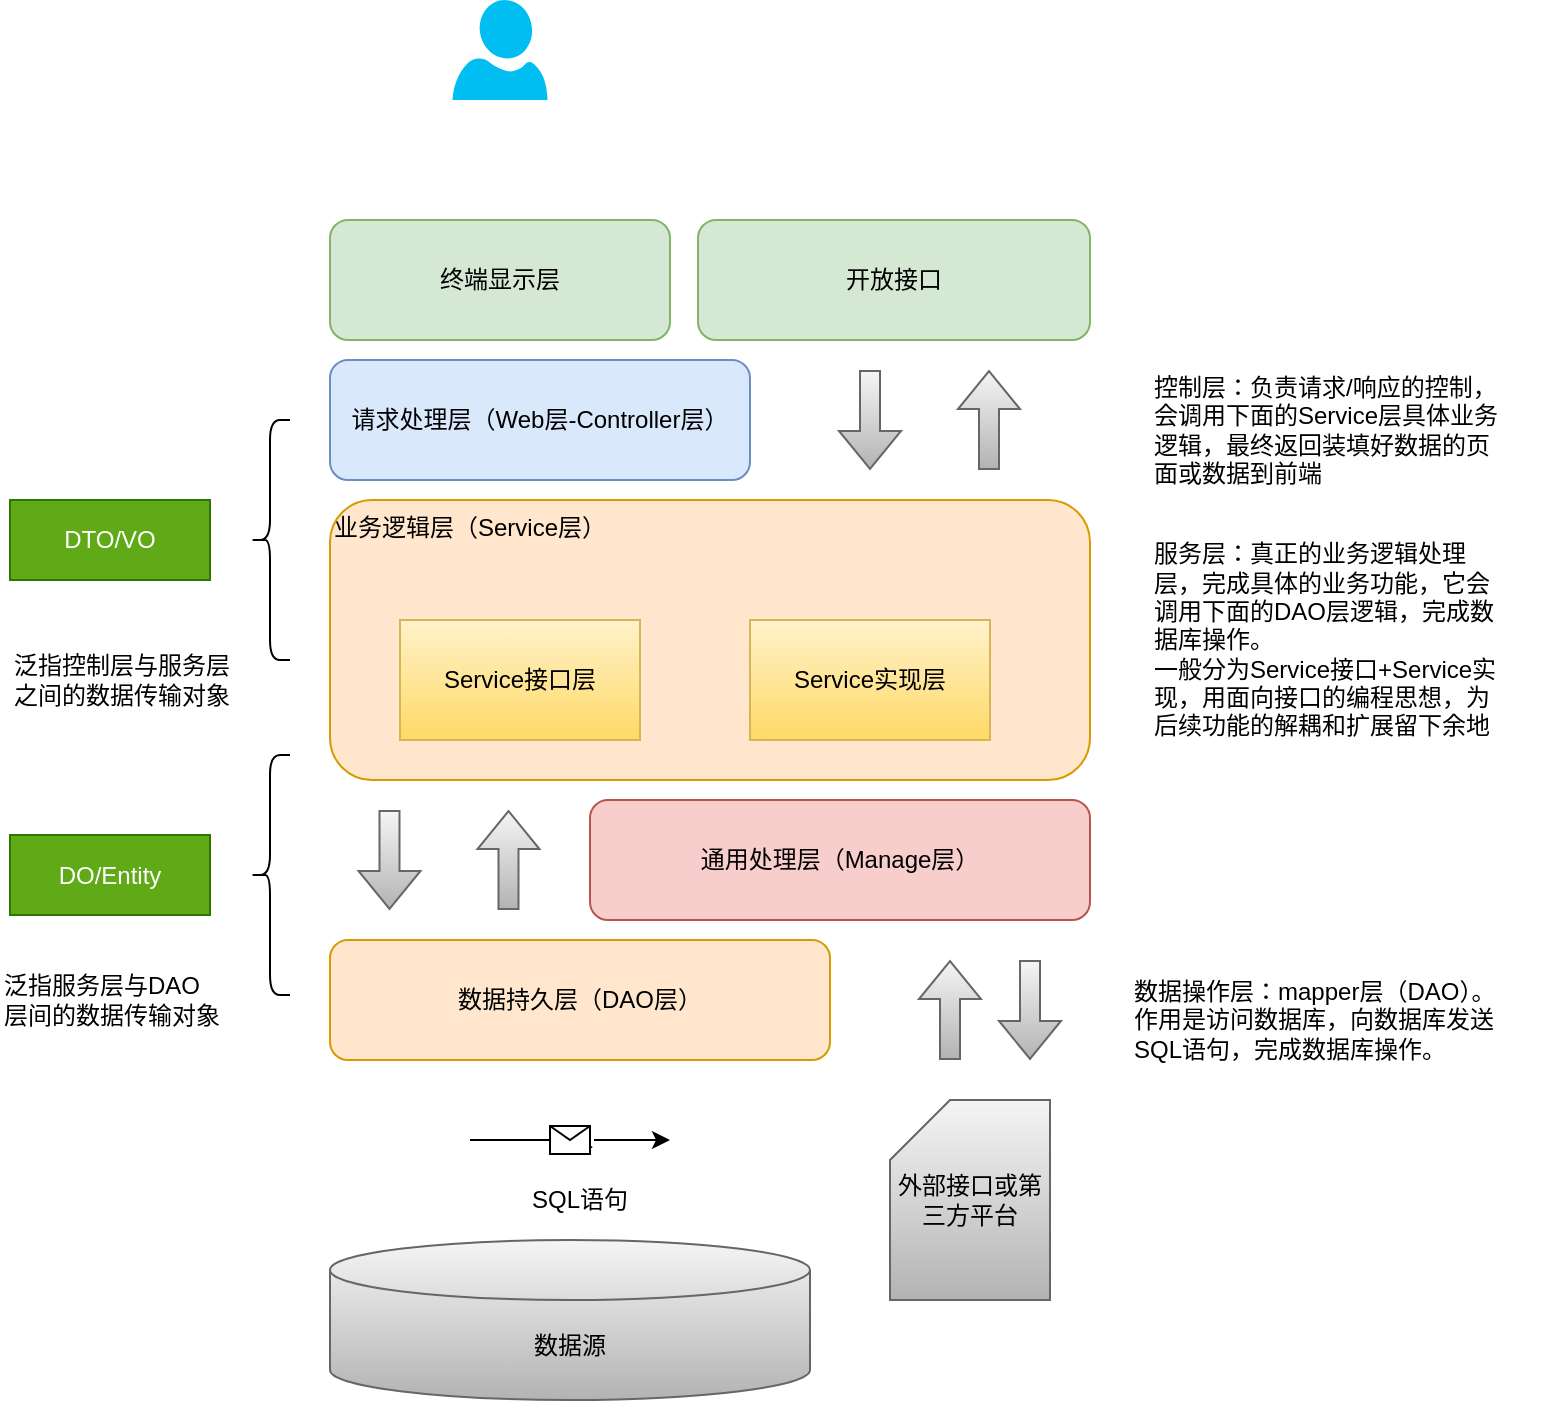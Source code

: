 <mxfile version="16.4.3" type="github">
  <diagram id="OJJvwFT3DYRRFlOV_Xp8" name="Page-1">
    <mxGraphModel dx="782" dy="433" grid="1" gridSize="10" guides="1" tooltips="1" connect="1" arrows="1" fold="1" page="1" pageScale="1" pageWidth="827" pageHeight="1169" math="0" shadow="0">
      <root>
        <mxCell id="0" />
        <mxCell id="1" parent="0" />
        <mxCell id="lIQjun9MHloJ_TF3EPqx-1" value="终端显示层" style="rounded=1;whiteSpace=wrap;html=1;fillColor=#d5e8d4;strokeColor=#82b366;" parent="1" vertex="1">
          <mxGeometry x="195" y="190" width="170" height="60" as="geometry" />
        </mxCell>
        <mxCell id="lIQjun9MHloJ_TF3EPqx-2" value="开放接口" style="rounded=1;whiteSpace=wrap;html=1;fillColor=#d5e8d4;strokeColor=#82b366;" parent="1" vertex="1">
          <mxGeometry x="379" y="190" width="196" height="60" as="geometry" />
        </mxCell>
        <mxCell id="lIQjun9MHloJ_TF3EPqx-3" value="请求处理层（Web层-Controller层）" style="rounded=1;whiteSpace=wrap;html=1;fillColor=#dae8fc;strokeColor=#6c8ebf;" parent="1" vertex="1">
          <mxGeometry x="195" y="260" width="210" height="60" as="geometry" />
        </mxCell>
        <mxCell id="lIQjun9MHloJ_TF3EPqx-4" value="业务逻辑层（Service层）" style="rounded=1;whiteSpace=wrap;html=1;fillColor=#ffe6cc;strokeColor=#d79b00;verticalAlign=top;align=left;" parent="1" vertex="1">
          <mxGeometry x="195" y="330" width="380" height="140" as="geometry" />
        </mxCell>
        <mxCell id="lIQjun9MHloJ_TF3EPqx-5" value="通用处理层（Manage层）" style="rounded=1;whiteSpace=wrap;html=1;fillColor=#f8cecc;strokeColor=#b85450;" parent="1" vertex="1">
          <mxGeometry x="325" y="480" width="250" height="60" as="geometry" />
        </mxCell>
        <mxCell id="lIQjun9MHloJ_TF3EPqx-6" value="数据持久层（DAO层）" style="rounded=1;whiteSpace=wrap;html=1;fillColor=#ffe6cc;strokeColor=#d79b00;" parent="1" vertex="1">
          <mxGeometry x="195" y="550" width="250" height="60" as="geometry" />
        </mxCell>
        <mxCell id="lIQjun9MHloJ_TF3EPqx-7" value="数据源" style="shape=cylinder3;whiteSpace=wrap;html=1;boundedLbl=1;backgroundOutline=1;size=15;fillColor=#f5f5f5;gradientColor=#b3b3b3;strokeColor=#666666;" parent="1" vertex="1">
          <mxGeometry x="195" y="700" width="240" height="80" as="geometry" />
        </mxCell>
        <mxCell id="lIQjun9MHloJ_TF3EPqx-8" value="外部接口或第三方平台" style="shape=card;whiteSpace=wrap;html=1;fillColor=#f5f5f5;gradientColor=#b3b3b3;strokeColor=#666666;" parent="1" vertex="1">
          <mxGeometry x="475" y="630" width="80" height="100" as="geometry" />
        </mxCell>
        <mxCell id="lIQjun9MHloJ_TF3EPqx-9" value="" style="shape=flexArrow;endArrow=classic;html=1;rounded=0;fillColor=#f5f5f5;gradientColor=#b3b3b3;strokeColor=#666666;" parent="1" edge="1">
          <mxGeometry width="50" height="50" relative="1" as="geometry">
            <mxPoint x="505" y="610" as="sourcePoint" />
            <mxPoint x="505" y="560" as="targetPoint" />
          </mxGeometry>
        </mxCell>
        <mxCell id="lIQjun9MHloJ_TF3EPqx-10" value="" style="shape=flexArrow;endArrow=classic;html=1;rounded=0;fillColor=#f5f5f5;gradientColor=#b3b3b3;strokeColor=#666666;" parent="1" edge="1">
          <mxGeometry width="50" height="50" relative="1" as="geometry">
            <mxPoint x="545" y="560" as="sourcePoint" />
            <mxPoint x="545" y="610" as="targetPoint" />
          </mxGeometry>
        </mxCell>
        <mxCell id="lIQjun9MHloJ_TF3EPqx-11" value="" style="shape=flexArrow;endArrow=classic;html=1;rounded=0;fillColor=#f5f5f5;gradientColor=#b3b3b3;strokeColor=#666666;" parent="1" edge="1">
          <mxGeometry width="50" height="50" relative="1" as="geometry">
            <mxPoint x="284.25" y="535" as="sourcePoint" />
            <mxPoint x="284.25" y="485" as="targetPoint" />
          </mxGeometry>
        </mxCell>
        <mxCell id="lIQjun9MHloJ_TF3EPqx-12" value="" style="shape=flexArrow;endArrow=classic;html=1;rounded=0;fillColor=#f5f5f5;gradientColor=#b3b3b3;strokeColor=#666666;" parent="1" edge="1">
          <mxGeometry width="50" height="50" relative="1" as="geometry">
            <mxPoint x="224.75" y="485" as="sourcePoint" />
            <mxPoint x="224.75" y="535" as="targetPoint" />
          </mxGeometry>
        </mxCell>
        <mxCell id="lIQjun9MHloJ_TF3EPqx-13" value="" style="shape=flexArrow;endArrow=classic;html=1;rounded=0;fillColor=#f5f5f5;gradientColor=#b3b3b3;strokeColor=#666666;" parent="1" edge="1">
          <mxGeometry width="50" height="50" relative="1" as="geometry">
            <mxPoint x="524.5" y="315" as="sourcePoint" />
            <mxPoint x="524.5" y="265" as="targetPoint" />
          </mxGeometry>
        </mxCell>
        <mxCell id="lIQjun9MHloJ_TF3EPqx-14" value="" style="shape=flexArrow;endArrow=classic;html=1;rounded=0;fillColor=#f5f5f5;gradientColor=#b3b3b3;strokeColor=#666666;" parent="1" edge="1">
          <mxGeometry width="50" height="50" relative="1" as="geometry">
            <mxPoint x="465" y="265" as="sourcePoint" />
            <mxPoint x="465" y="315" as="targetPoint" />
          </mxGeometry>
        </mxCell>
        <mxCell id="lIQjun9MHloJ_TF3EPqx-15" value="" style="verticalLabelPosition=bottom;html=1;verticalAlign=top;align=center;strokeColor=none;fillColor=#00BEF2;shape=mxgraph.azure.user;" parent="1" vertex="1">
          <mxGeometry x="256.25" y="80" width="47.5" height="50" as="geometry" />
        </mxCell>
        <mxCell id="lIQjun9MHloJ_TF3EPqx-16" value="控制层：负责请求/响应的控制，会调用下面的Service层具体业务逻辑，最终返回装填好数据的页面或数据到前端" style="text;html=1;strokeColor=none;fillColor=none;align=left;verticalAlign=middle;whiteSpace=wrap;rounded=0;" parent="1" vertex="1">
          <mxGeometry x="605" y="260" width="180" height="70" as="geometry" />
        </mxCell>
        <mxCell id="lIQjun9MHloJ_TF3EPqx-17" value="服务层：真正的业务逻辑处理层，完成具体的业务功能，它会调用下面的DAO层逻辑，完成数据库操作。&lt;br&gt;一般分为Service接口+Service实现，用面向接口的编程思想，为后续功能的解耦和扩展留下余地" style="text;html=1;strokeColor=none;fillColor=none;align=left;verticalAlign=middle;whiteSpace=wrap;rounded=0;" parent="1" vertex="1">
          <mxGeometry x="605" y="342.5" width="180" height="115" as="geometry" />
        </mxCell>
        <mxCell id="lIQjun9MHloJ_TF3EPqx-18" value="数据操作层：mapper层（DAO）。&lt;br&gt;作用是访问数据库，向数据库发送SQL语句，完成数据库操作。" style="text;html=1;strokeColor=none;fillColor=none;align=left;verticalAlign=middle;whiteSpace=wrap;rounded=0;" parent="1" vertex="1">
          <mxGeometry x="595" y="560" width="205" height="60" as="geometry" />
        </mxCell>
        <mxCell id="lIQjun9MHloJ_TF3EPqx-21" value="SQL" style="endArrow=classic;html=1;rounded=0;" parent="1" edge="1">
          <mxGeometry relative="1" as="geometry">
            <mxPoint x="265" y="650" as="sourcePoint" />
            <mxPoint x="365" y="650" as="targetPoint" />
          </mxGeometry>
        </mxCell>
        <mxCell id="lIQjun9MHloJ_TF3EPqx-22" value="" style="shape=message;html=1;outlineConnect=0;" parent="lIQjun9MHloJ_TF3EPqx-21" vertex="1">
          <mxGeometry width="20" height="14" relative="1" as="geometry">
            <mxPoint x="-10" y="-7" as="offset" />
          </mxGeometry>
        </mxCell>
        <mxCell id="lIQjun9MHloJ_TF3EPqx-24" value="SQL语句" style="text;html=1;strokeColor=none;fillColor=none;align=center;verticalAlign=middle;whiteSpace=wrap;rounded=0;" parent="1" vertex="1">
          <mxGeometry x="290" y="665" width="60" height="30" as="geometry" />
        </mxCell>
        <mxCell id="lIQjun9MHloJ_TF3EPqx-25" value="" style="shape=curlyBracket;whiteSpace=wrap;html=1;rounded=1;" parent="1" vertex="1">
          <mxGeometry x="155" y="290" width="20" height="120" as="geometry" />
        </mxCell>
        <mxCell id="lIQjun9MHloJ_TF3EPqx-26" value="Service接口层" style="rounded=0;whiteSpace=wrap;html=1;fillColor=#fff2cc;gradientColor=#ffd966;strokeColor=#d6b656;" parent="1" vertex="1">
          <mxGeometry x="230" y="390" width="120" height="60" as="geometry" />
        </mxCell>
        <mxCell id="lIQjun9MHloJ_TF3EPqx-27" value="Service实现层" style="rounded=0;whiteSpace=wrap;html=1;fillColor=#fff2cc;gradientColor=#ffd966;strokeColor=#d6b656;" parent="1" vertex="1">
          <mxGeometry x="405" y="390" width="120" height="60" as="geometry" />
        </mxCell>
        <mxCell id="lIQjun9MHloJ_TF3EPqx-28" value="DTO/VO" style="rounded=0;whiteSpace=wrap;html=1;fillColor=#60a917;strokeColor=#2D7600;fontColor=#ffffff;" parent="1" vertex="1">
          <mxGeometry x="35" y="330" width="100" height="40" as="geometry" />
        </mxCell>
        <mxCell id="lIQjun9MHloJ_TF3EPqx-29" value="泛指控制层与服务层之间的数据传输对象" style="text;html=1;strokeColor=none;fillColor=none;align=left;verticalAlign=middle;whiteSpace=wrap;rounded=0;" parent="1" vertex="1">
          <mxGeometry x="35" y="385" width="110" height="70" as="geometry" />
        </mxCell>
        <mxCell id="lIQjun9MHloJ_TF3EPqx-30" value="" style="shape=curlyBracket;whiteSpace=wrap;html=1;rounded=1;" parent="1" vertex="1">
          <mxGeometry x="155" y="457.5" width="20" height="120" as="geometry" />
        </mxCell>
        <mxCell id="lIQjun9MHloJ_TF3EPqx-31" value="DO/Entity" style="rounded=0;whiteSpace=wrap;html=1;fillColor=#60a917;strokeColor=#2D7600;fontColor=#ffffff;" parent="1" vertex="1">
          <mxGeometry x="35" y="497.5" width="100" height="40" as="geometry" />
        </mxCell>
        <mxCell id="lIQjun9MHloJ_TF3EPqx-32" value="泛指服务层与DAO层间的数据传输对象" style="text;html=1;strokeColor=none;fillColor=none;align=left;verticalAlign=middle;whiteSpace=wrap;rounded=0;" parent="1" vertex="1">
          <mxGeometry x="30" y="545" width="110" height="70" as="geometry" />
        </mxCell>
      </root>
    </mxGraphModel>
  </diagram>
</mxfile>
